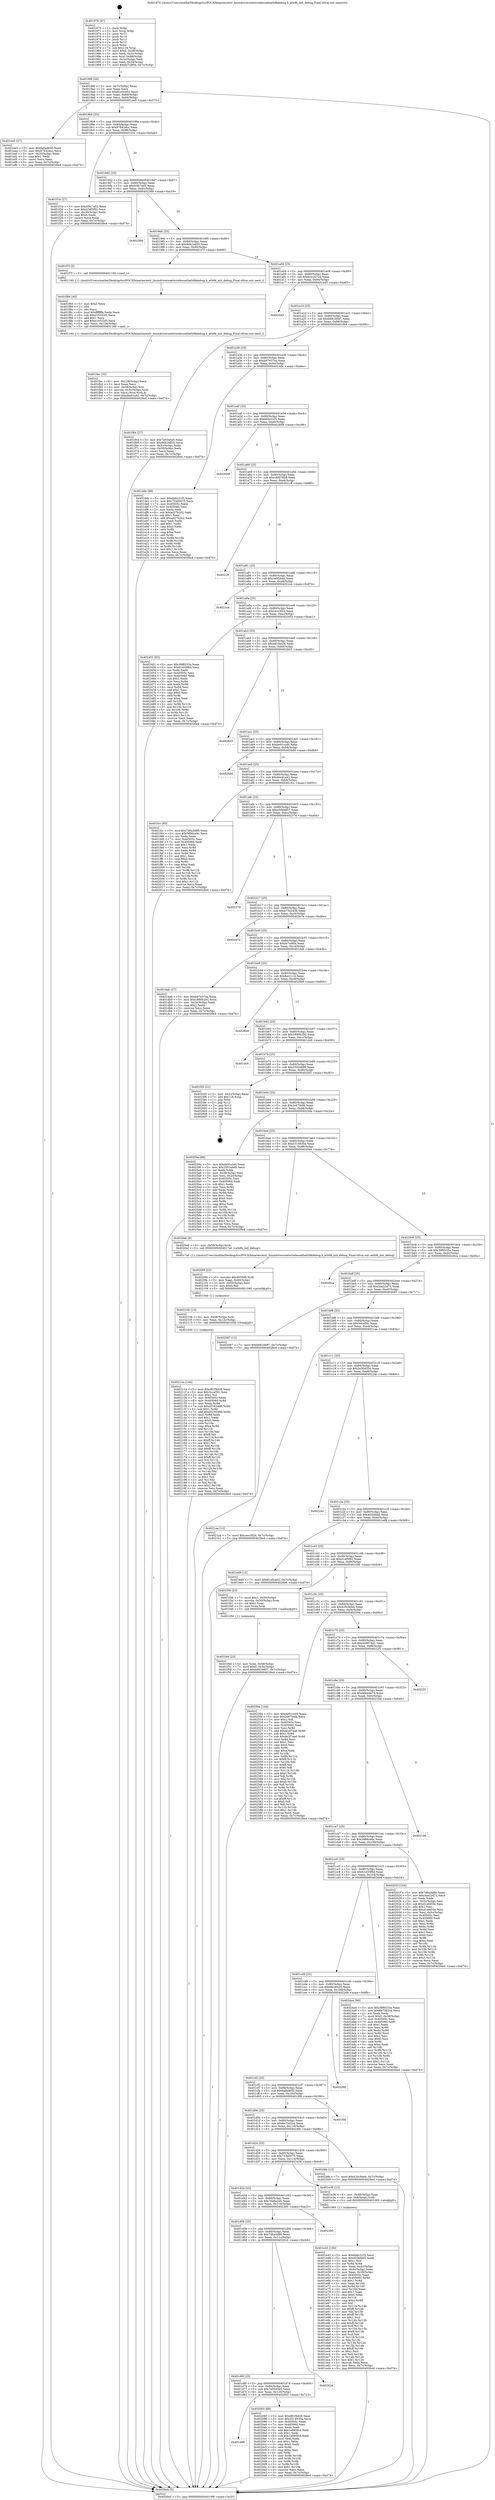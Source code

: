 digraph "0x401970" {
  label = "0x401970 (/mnt/c/Users/mathe/Desktop/tcc/POCII/binaries/extr_linuxdriversnetwirelessathath9kdebug.h_ath9k_init_debug_Final-ollvm.out::main(0))"
  labelloc = "t"
  node[shape=record]

  Entry [label="",width=0.3,height=0.3,shape=circle,fillcolor=black,style=filled]
  "0x40199f" [label="{
     0x40199f [26]\l
     | [instrs]\l
     &nbsp;&nbsp;0x40199f \<+3\>: mov -0x7c(%rbp),%eax\l
     &nbsp;&nbsp;0x4019a2 \<+2\>: mov %eax,%ecx\l
     &nbsp;&nbsp;0x4019a4 \<+6\>: sub $0x81e0ce02,%ecx\l
     &nbsp;&nbsp;0x4019aa \<+3\>: mov %eax,-0x80(%rbp)\l
     &nbsp;&nbsp;0x4019ad \<+6\>: mov %ecx,-0x84(%rbp)\l
     &nbsp;&nbsp;0x4019b3 \<+6\>: je 0000000000401ee5 \<main+0x575\>\l
  }"]
  "0x401ee5" [label="{
     0x401ee5 [27]\l
     | [instrs]\l
     &nbsp;&nbsp;0x401ee5 \<+5\>: mov $0x6afad650,%eax\l
     &nbsp;&nbsp;0x401eea \<+5\>: mov $0x87842dcc,%ecx\l
     &nbsp;&nbsp;0x401eef \<+3\>: mov -0x30(%rbp),%edx\l
     &nbsp;&nbsp;0x401ef2 \<+3\>: cmp $0x1,%edx\l
     &nbsp;&nbsp;0x401ef5 \<+3\>: cmovl %ecx,%eax\l
     &nbsp;&nbsp;0x401ef8 \<+3\>: mov %eax,-0x7c(%rbp)\l
     &nbsp;&nbsp;0x401efb \<+5\>: jmp 00000000004026e4 \<main+0xd74\>\l
  }"]
  "0x4019b9" [label="{
     0x4019b9 [25]\l
     | [instrs]\l
     &nbsp;&nbsp;0x4019b9 \<+5\>: jmp 00000000004019be \<main+0x4e\>\l
     &nbsp;&nbsp;0x4019be \<+3\>: mov -0x80(%rbp),%eax\l
     &nbsp;&nbsp;0x4019c1 \<+5\>: sub $0x87842dcc,%eax\l
     &nbsp;&nbsp;0x4019c6 \<+6\>: mov %eax,-0x88(%rbp)\l
     &nbsp;&nbsp;0x4019cc \<+6\>: je 0000000000401f1b \<main+0x5ab\>\l
  }"]
  Exit [label="",width=0.3,height=0.3,shape=circle,fillcolor=black,style=filled,peripheries=2]
  "0x401f1b" [label="{
     0x401f1b [27]\l
     | [instrs]\l
     &nbsp;&nbsp;0x401f1b \<+5\>: mov $0x93fc7a02,%eax\l
     &nbsp;&nbsp;0x401f20 \<+5\>: mov $0x41ef5f92,%ecx\l
     &nbsp;&nbsp;0x401f25 \<+3\>: mov -0x30(%rbp),%edx\l
     &nbsp;&nbsp;0x401f28 \<+3\>: cmp $0x0,%edx\l
     &nbsp;&nbsp;0x401f2b \<+3\>: cmove %ecx,%eax\l
     &nbsp;&nbsp;0x401f2e \<+3\>: mov %eax,-0x7c(%rbp)\l
     &nbsp;&nbsp;0x401f31 \<+5\>: jmp 00000000004026e4 \<main+0xd74\>\l
  }"]
  "0x4019d2" [label="{
     0x4019d2 [25]\l
     | [instrs]\l
     &nbsp;&nbsp;0x4019d2 \<+5\>: jmp 00000000004019d7 \<main+0x67\>\l
     &nbsp;&nbsp;0x4019d7 \<+3\>: mov -0x80(%rbp),%eax\l
     &nbsp;&nbsp;0x4019da \<+5\>: sub $0x93fc7a02,%eax\l
     &nbsp;&nbsp;0x4019df \<+6\>: mov %eax,-0x8c(%rbp)\l
     &nbsp;&nbsp;0x4019e5 \<+6\>: je 0000000000402389 \<main+0xa19\>\l
  }"]
  "0x40211a" [label="{
     0x40211a [144]\l
     | [instrs]\l
     &nbsp;&nbsp;0x40211a \<+5\>: mov $0xd81f4d28,%eax\l
     &nbsp;&nbsp;0x40211f \<+5\>: mov $0x3ccaf5fc,%esi\l
     &nbsp;&nbsp;0x402124 \<+2\>: mov $0x1,%cl\l
     &nbsp;&nbsp;0x402126 \<+7\>: mov 0x40505c,%edx\l
     &nbsp;&nbsp;0x40212d \<+8\>: mov 0x405060,%r8d\l
     &nbsp;&nbsp;0x402135 \<+3\>: mov %edx,%r9d\l
     &nbsp;&nbsp;0x402138 \<+7\>: sub $0xd5165486,%r9d\l
     &nbsp;&nbsp;0x40213f \<+4\>: sub $0x1,%r9d\l
     &nbsp;&nbsp;0x402143 \<+7\>: add $0xd5165486,%r9d\l
     &nbsp;&nbsp;0x40214a \<+4\>: imul %r9d,%edx\l
     &nbsp;&nbsp;0x40214e \<+3\>: and $0x1,%edx\l
     &nbsp;&nbsp;0x402151 \<+3\>: cmp $0x0,%edx\l
     &nbsp;&nbsp;0x402154 \<+4\>: sete %r10b\l
     &nbsp;&nbsp;0x402158 \<+4\>: cmp $0xa,%r8d\l
     &nbsp;&nbsp;0x40215c \<+4\>: setl %r11b\l
     &nbsp;&nbsp;0x402160 \<+3\>: mov %r10b,%bl\l
     &nbsp;&nbsp;0x402163 \<+3\>: xor $0xff,%bl\l
     &nbsp;&nbsp;0x402166 \<+3\>: mov %r11b,%r14b\l
     &nbsp;&nbsp;0x402169 \<+4\>: xor $0xff,%r14b\l
     &nbsp;&nbsp;0x40216d \<+3\>: xor $0x1,%cl\l
     &nbsp;&nbsp;0x402170 \<+3\>: mov %bl,%r15b\l
     &nbsp;&nbsp;0x402173 \<+4\>: and $0xff,%r15b\l
     &nbsp;&nbsp;0x402177 \<+3\>: and %cl,%r10b\l
     &nbsp;&nbsp;0x40217a \<+3\>: mov %r14b,%r12b\l
     &nbsp;&nbsp;0x40217d \<+4\>: and $0xff,%r12b\l
     &nbsp;&nbsp;0x402181 \<+3\>: and %cl,%r11b\l
     &nbsp;&nbsp;0x402184 \<+3\>: or %r10b,%r15b\l
     &nbsp;&nbsp;0x402187 \<+3\>: or %r11b,%r12b\l
     &nbsp;&nbsp;0x40218a \<+3\>: xor %r12b,%r15b\l
     &nbsp;&nbsp;0x40218d \<+3\>: or %r14b,%bl\l
     &nbsp;&nbsp;0x402190 \<+3\>: xor $0xff,%bl\l
     &nbsp;&nbsp;0x402193 \<+3\>: or $0x1,%cl\l
     &nbsp;&nbsp;0x402196 \<+2\>: and %cl,%bl\l
     &nbsp;&nbsp;0x402198 \<+3\>: or %bl,%r15b\l
     &nbsp;&nbsp;0x40219b \<+4\>: test $0x1,%r15b\l
     &nbsp;&nbsp;0x40219f \<+3\>: cmovne %esi,%eax\l
     &nbsp;&nbsp;0x4021a2 \<+3\>: mov %eax,-0x7c(%rbp)\l
     &nbsp;&nbsp;0x4021a5 \<+5\>: jmp 00000000004026e4 \<main+0xd74\>\l
  }"]
  "0x402389" [label="{
     0x402389\l
  }", style=dashed]
  "0x4019eb" [label="{
     0x4019eb [25]\l
     | [instrs]\l
     &nbsp;&nbsp;0x4019eb \<+5\>: jmp 00000000004019f0 \<main+0x80\>\l
     &nbsp;&nbsp;0x4019f0 \<+3\>: mov -0x80(%rbp),%eax\l
     &nbsp;&nbsp;0x4019f3 \<+5\>: sub $0x9d41e850,%eax\l
     &nbsp;&nbsp;0x4019f8 \<+6\>: mov %eax,-0x90(%rbp)\l
     &nbsp;&nbsp;0x4019fe \<+6\>: je 0000000000401f7f \<main+0x60f\>\l
  }"]
  "0x40210b" [label="{
     0x40210b [15]\l
     | [instrs]\l
     &nbsp;&nbsp;0x40210b \<+4\>: mov -0x58(%rbp),%rdi\l
     &nbsp;&nbsp;0x40210f \<+6\>: mov %eax,-0x12c(%rbp)\l
     &nbsp;&nbsp;0x402115 \<+5\>: call 0000000000401030 \<free@plt\>\l
     | [calls]\l
     &nbsp;&nbsp;0x401030 \{1\} (unknown)\l
  }"]
  "0x401f7f" [label="{
     0x401f7f [5]\l
     | [instrs]\l
     &nbsp;&nbsp;0x401f7f \<+5\>: call 0000000000401160 \<next_i\>\l
     | [calls]\l
     &nbsp;&nbsp;0x401160 \{1\} (/mnt/c/Users/mathe/Desktop/tcc/POCII/binaries/extr_linuxdriversnetwirelessathath9kdebug.h_ath9k_init_debug_Final-ollvm.out::next_i)\l
  }"]
  "0x401a04" [label="{
     0x401a04 [25]\l
     | [instrs]\l
     &nbsp;&nbsp;0x401a04 \<+5\>: jmp 0000000000401a09 \<main+0x99\>\l
     &nbsp;&nbsp;0x401a09 \<+3\>: mov -0x80(%rbp),%eax\l
     &nbsp;&nbsp;0x401a0c \<+5\>: sub $0xb2e2572d,%eax\l
     &nbsp;&nbsp;0x401a11 \<+6\>: mov %eax,-0x94(%rbp)\l
     &nbsp;&nbsp;0x401a17 \<+6\>: je 0000000000402445 \<main+0xad5\>\l
  }"]
  "0x4020f4" [label="{
     0x4020f4 [23]\l
     | [instrs]\l
     &nbsp;&nbsp;0x4020f4 \<+10\>: movabs $0x4030d6,%rdi\l
     &nbsp;&nbsp;0x4020fe \<+3\>: mov %eax,-0x60(%rbp)\l
     &nbsp;&nbsp;0x402101 \<+3\>: mov -0x60(%rbp),%esi\l
     &nbsp;&nbsp;0x402104 \<+2\>: mov $0x0,%al\l
     &nbsp;&nbsp;0x402106 \<+5\>: call 0000000000401040 \<printf@plt\>\l
     | [calls]\l
     &nbsp;&nbsp;0x401040 \{1\} (unknown)\l
  }"]
  "0x402445" [label="{
     0x402445\l
  }", style=dashed]
  "0x401a1d" [label="{
     0x401a1d [25]\l
     | [instrs]\l
     &nbsp;&nbsp;0x401a1d \<+5\>: jmp 0000000000401a22 \<main+0xb2\>\l
     &nbsp;&nbsp;0x401a22 \<+3\>: mov -0x80(%rbp),%eax\l
     &nbsp;&nbsp;0x401a25 \<+5\>: sub $0xb6816697,%eax\l
     &nbsp;&nbsp;0x401a2a \<+6\>: mov %eax,-0x98(%rbp)\l
     &nbsp;&nbsp;0x401a30 \<+6\>: je 0000000000401f64 \<main+0x5f4\>\l
  }"]
  "0x401d88" [label="{
     0x401d88\l
  }", style=dashed]
  "0x401f64" [label="{
     0x401f64 [27]\l
     | [instrs]\l
     &nbsp;&nbsp;0x401f64 \<+5\>: mov $0x7e0545e5,%eax\l
     &nbsp;&nbsp;0x401f69 \<+5\>: mov $0x9d41e850,%ecx\l
     &nbsp;&nbsp;0x401f6e \<+3\>: mov -0x5c(%rbp),%edx\l
     &nbsp;&nbsp;0x401f71 \<+3\>: cmp -0x50(%rbp),%edx\l
     &nbsp;&nbsp;0x401f74 \<+3\>: cmovl %ecx,%eax\l
     &nbsp;&nbsp;0x401f77 \<+3\>: mov %eax,-0x7c(%rbp)\l
     &nbsp;&nbsp;0x401f7a \<+5\>: jmp 00000000004026e4 \<main+0xd74\>\l
  }"]
  "0x401a36" [label="{
     0x401a36 [25]\l
     | [instrs]\l
     &nbsp;&nbsp;0x401a36 \<+5\>: jmp 0000000000401a3b \<main+0xcb\>\l
     &nbsp;&nbsp;0x401a3b \<+3\>: mov -0x80(%rbp),%eax\l
     &nbsp;&nbsp;0x401a3e \<+5\>: sub $0xb87637ea,%eax\l
     &nbsp;&nbsp;0x401a43 \<+6\>: mov %eax,-0x9c(%rbp)\l
     &nbsp;&nbsp;0x401a49 \<+6\>: je 0000000000401dde \<main+0x46e\>\l
  }"]
  "0x402093" [label="{
     0x402093 [88]\l
     | [instrs]\l
     &nbsp;&nbsp;0x402093 \<+5\>: mov $0xd81f4d28,%eax\l
     &nbsp;&nbsp;0x402098 \<+5\>: mov $0x3314930a,%ecx\l
     &nbsp;&nbsp;0x40209d \<+7\>: mov 0x40505c,%edx\l
     &nbsp;&nbsp;0x4020a4 \<+7\>: mov 0x405060,%esi\l
     &nbsp;&nbsp;0x4020ab \<+2\>: mov %edx,%edi\l
     &nbsp;&nbsp;0x4020ad \<+6\>: add $0x1e885fc4,%edi\l
     &nbsp;&nbsp;0x4020b3 \<+3\>: sub $0x1,%edi\l
     &nbsp;&nbsp;0x4020b6 \<+6\>: sub $0x1e885fc4,%edi\l
     &nbsp;&nbsp;0x4020bc \<+3\>: imul %edi,%edx\l
     &nbsp;&nbsp;0x4020bf \<+3\>: and $0x1,%edx\l
     &nbsp;&nbsp;0x4020c2 \<+3\>: cmp $0x0,%edx\l
     &nbsp;&nbsp;0x4020c5 \<+4\>: sete %r8b\l
     &nbsp;&nbsp;0x4020c9 \<+3\>: cmp $0xa,%esi\l
     &nbsp;&nbsp;0x4020cc \<+4\>: setl %r9b\l
     &nbsp;&nbsp;0x4020d0 \<+3\>: mov %r8b,%r10b\l
     &nbsp;&nbsp;0x4020d3 \<+3\>: and %r9b,%r10b\l
     &nbsp;&nbsp;0x4020d6 \<+3\>: xor %r9b,%r8b\l
     &nbsp;&nbsp;0x4020d9 \<+3\>: or %r8b,%r10b\l
     &nbsp;&nbsp;0x4020dc \<+4\>: test $0x1,%r10b\l
     &nbsp;&nbsp;0x4020e0 \<+3\>: cmovne %ecx,%eax\l
     &nbsp;&nbsp;0x4020e3 \<+3\>: mov %eax,-0x7c(%rbp)\l
     &nbsp;&nbsp;0x4020e6 \<+5\>: jmp 00000000004026e4 \<main+0xd74\>\l
  }"]
  "0x401dde" [label="{
     0x401dde [88]\l
     | [instrs]\l
     &nbsp;&nbsp;0x401dde \<+5\>: mov $0xbbbc31f3,%eax\l
     &nbsp;&nbsp;0x401de3 \<+5\>: mov $0x753d5075,%ecx\l
     &nbsp;&nbsp;0x401de8 \<+7\>: mov 0x40505c,%edx\l
     &nbsp;&nbsp;0x401def \<+7\>: mov 0x405060,%esi\l
     &nbsp;&nbsp;0x401df6 \<+2\>: mov %edx,%edi\l
     &nbsp;&nbsp;0x401df8 \<+6\>: sub $0xad27b202,%edi\l
     &nbsp;&nbsp;0x401dfe \<+3\>: sub $0x1,%edi\l
     &nbsp;&nbsp;0x401e01 \<+6\>: add $0xad27b202,%edi\l
     &nbsp;&nbsp;0x401e07 \<+3\>: imul %edi,%edx\l
     &nbsp;&nbsp;0x401e0a \<+3\>: and $0x1,%edx\l
     &nbsp;&nbsp;0x401e0d \<+3\>: cmp $0x0,%edx\l
     &nbsp;&nbsp;0x401e10 \<+4\>: sete %r8b\l
     &nbsp;&nbsp;0x401e14 \<+3\>: cmp $0xa,%esi\l
     &nbsp;&nbsp;0x401e17 \<+4\>: setl %r9b\l
     &nbsp;&nbsp;0x401e1b \<+3\>: mov %r8b,%r10b\l
     &nbsp;&nbsp;0x401e1e \<+3\>: and %r9b,%r10b\l
     &nbsp;&nbsp;0x401e21 \<+3\>: xor %r9b,%r8b\l
     &nbsp;&nbsp;0x401e24 \<+3\>: or %r8b,%r10b\l
     &nbsp;&nbsp;0x401e27 \<+4\>: test $0x1,%r10b\l
     &nbsp;&nbsp;0x401e2b \<+3\>: cmovne %ecx,%eax\l
     &nbsp;&nbsp;0x401e2e \<+3\>: mov %eax,-0x7c(%rbp)\l
     &nbsp;&nbsp;0x401e31 \<+5\>: jmp 00000000004026e4 \<main+0xd74\>\l
  }"]
  "0x401a4f" [label="{
     0x401a4f [25]\l
     | [instrs]\l
     &nbsp;&nbsp;0x401a4f \<+5\>: jmp 0000000000401a54 \<main+0xe4\>\l
     &nbsp;&nbsp;0x401a54 \<+3\>: mov -0x80(%rbp),%eax\l
     &nbsp;&nbsp;0x401a57 \<+5\>: sub $0xbbbc31f3,%eax\l
     &nbsp;&nbsp;0x401a5c \<+6\>: mov %eax,-0xa0(%rbp)\l
     &nbsp;&nbsp;0x401a62 \<+6\>: je 0000000000402608 \<main+0xc98\>\l
  }"]
  "0x401d6f" [label="{
     0x401d6f [25]\l
     | [instrs]\l
     &nbsp;&nbsp;0x401d6f \<+5\>: jmp 0000000000401d74 \<main+0x404\>\l
     &nbsp;&nbsp;0x401d74 \<+3\>: mov -0x80(%rbp),%eax\l
     &nbsp;&nbsp;0x401d77 \<+5\>: sub $0x7e0545e5,%eax\l
     &nbsp;&nbsp;0x401d7c \<+6\>: mov %eax,-0x120(%rbp)\l
     &nbsp;&nbsp;0x401d82 \<+6\>: je 0000000000402093 \<main+0x723\>\l
  }"]
  "0x402608" [label="{
     0x402608\l
  }", style=dashed]
  "0x401a68" [label="{
     0x401a68 [25]\l
     | [instrs]\l
     &nbsp;&nbsp;0x401a68 \<+5\>: jmp 0000000000401a6d \<main+0xfd\>\l
     &nbsp;&nbsp;0x401a6d \<+3\>: mov -0x80(%rbp),%eax\l
     &nbsp;&nbsp;0x401a70 \<+5\>: sub $0xcdd076b8,%eax\l
     &nbsp;&nbsp;0x401a75 \<+6\>: mov %eax,-0xa4(%rbp)\l
     &nbsp;&nbsp;0x401a7b \<+6\>: je 00000000004021ff \<main+0x88f\>\l
  }"]
  "0x402624" [label="{
     0x402624\l
  }", style=dashed]
  "0x4021ff" [label="{
     0x4021ff\l
  }", style=dashed]
  "0x401a81" [label="{
     0x401a81 [25]\l
     | [instrs]\l
     &nbsp;&nbsp;0x401a81 \<+5\>: jmp 0000000000401a86 \<main+0x116\>\l
     &nbsp;&nbsp;0x401a86 \<+3\>: mov -0x80(%rbp),%eax\l
     &nbsp;&nbsp;0x401a89 \<+5\>: sub $0xce0f2b4d,%eax\l
     &nbsp;&nbsp;0x401a8e \<+6\>: mov %eax,-0xa8(%rbp)\l
     &nbsp;&nbsp;0x401a94 \<+6\>: je 00000000004021e4 \<main+0x874\>\l
  }"]
  "0x401d56" [label="{
     0x401d56 [25]\l
     | [instrs]\l
     &nbsp;&nbsp;0x401d56 \<+5\>: jmp 0000000000401d5b \<main+0x3eb\>\l
     &nbsp;&nbsp;0x401d5b \<+3\>: mov -0x80(%rbp),%eax\l
     &nbsp;&nbsp;0x401d5e \<+5\>: sub $0x7d6a3d89,%eax\l
     &nbsp;&nbsp;0x401d63 \<+6\>: mov %eax,-0x11c(%rbp)\l
     &nbsp;&nbsp;0x401d69 \<+6\>: je 0000000000402624 \<main+0xcb4\>\l
  }"]
  "0x4021e4" [label="{
     0x4021e4\l
  }", style=dashed]
  "0x401a9a" [label="{
     0x401a9a [25]\l
     | [instrs]\l
     &nbsp;&nbsp;0x401a9a \<+5\>: jmp 0000000000401a9f \<main+0x12f\>\l
     &nbsp;&nbsp;0x401a9f \<+3\>: mov -0x80(%rbp),%eax\l
     &nbsp;&nbsp;0x401aa2 \<+5\>: sub $0xcecc3f2d,%eax\l
     &nbsp;&nbsp;0x401aa7 \<+6\>: mov %eax,-0xac(%rbp)\l
     &nbsp;&nbsp;0x401aad \<+6\>: je 0000000000402451 \<main+0xae1\>\l
  }"]
  "0x402395" [label="{
     0x402395\l
  }", style=dashed]
  "0x402451" [label="{
     0x402451 [83]\l
     | [instrs]\l
     &nbsp;&nbsp;0x402451 \<+5\>: mov $0x39f6533a,%eax\l
     &nbsp;&nbsp;0x402456 \<+5\>: mov $0x61d33f6d,%ecx\l
     &nbsp;&nbsp;0x40245b \<+2\>: xor %edx,%edx\l
     &nbsp;&nbsp;0x40245d \<+7\>: mov 0x40505c,%esi\l
     &nbsp;&nbsp;0x402464 \<+7\>: mov 0x405060,%edi\l
     &nbsp;&nbsp;0x40246b \<+3\>: sub $0x1,%edx\l
     &nbsp;&nbsp;0x40246e \<+3\>: mov %esi,%r8d\l
     &nbsp;&nbsp;0x402471 \<+3\>: add %edx,%r8d\l
     &nbsp;&nbsp;0x402474 \<+4\>: imul %r8d,%esi\l
     &nbsp;&nbsp;0x402478 \<+3\>: and $0x1,%esi\l
     &nbsp;&nbsp;0x40247b \<+3\>: cmp $0x0,%esi\l
     &nbsp;&nbsp;0x40247e \<+4\>: sete %r9b\l
     &nbsp;&nbsp;0x402482 \<+3\>: cmp $0xa,%edi\l
     &nbsp;&nbsp;0x402485 \<+4\>: setl %r10b\l
     &nbsp;&nbsp;0x402489 \<+3\>: mov %r9b,%r11b\l
     &nbsp;&nbsp;0x40248c \<+3\>: and %r10b,%r11b\l
     &nbsp;&nbsp;0x40248f \<+3\>: xor %r10b,%r9b\l
     &nbsp;&nbsp;0x402492 \<+3\>: or %r9b,%r11b\l
     &nbsp;&nbsp;0x402495 \<+4\>: test $0x1,%r11b\l
     &nbsp;&nbsp;0x402499 \<+3\>: cmovne %ecx,%eax\l
     &nbsp;&nbsp;0x40249c \<+3\>: mov %eax,-0x7c(%rbp)\l
     &nbsp;&nbsp;0x40249f \<+5\>: jmp 00000000004026e4 \<main+0xd74\>\l
  }"]
  "0x401ab3" [label="{
     0x401ab3 [25]\l
     | [instrs]\l
     &nbsp;&nbsp;0x401ab3 \<+5\>: jmp 0000000000401ab8 \<main+0x148\>\l
     &nbsp;&nbsp;0x401ab8 \<+3\>: mov -0x80(%rbp),%eax\l
     &nbsp;&nbsp;0x401abb \<+5\>: sub $0xd81f4d28,%eax\l
     &nbsp;&nbsp;0x401ac0 \<+6\>: mov %eax,-0xb0(%rbp)\l
     &nbsp;&nbsp;0x401ac6 \<+6\>: je 0000000000402643 \<main+0xcd3\>\l
  }"]
  "0x401fac" [label="{
     0x401fac [32]\l
     | [instrs]\l
     &nbsp;&nbsp;0x401fac \<+6\>: mov -0x128(%rbp),%ecx\l
     &nbsp;&nbsp;0x401fb2 \<+3\>: imul %eax,%ecx\l
     &nbsp;&nbsp;0x401fb5 \<+4\>: mov -0x58(%rbp),%rsi\l
     &nbsp;&nbsp;0x401fb9 \<+4\>: movslq -0x5c(%rbp),%rdi\l
     &nbsp;&nbsp;0x401fbd \<+3\>: mov %ecx,(%rsi,%rdi,4)\l
     &nbsp;&nbsp;0x401fc0 \<+7\>: movl $0xdee41a42,-0x7c(%rbp)\l
     &nbsp;&nbsp;0x401fc7 \<+5\>: jmp 00000000004026e4 \<main+0xd74\>\l
  }"]
  "0x402643" [label="{
     0x402643\l
  }", style=dashed]
  "0x401acc" [label="{
     0x401acc [25]\l
     | [instrs]\l
     &nbsp;&nbsp;0x401acc \<+5\>: jmp 0000000000401ad1 \<main+0x161\>\l
     &nbsp;&nbsp;0x401ad1 \<+3\>: mov -0x80(%rbp),%eax\l
     &nbsp;&nbsp;0x401ad4 \<+5\>: sub $0xde91cce0,%eax\l
     &nbsp;&nbsp;0x401ad9 \<+6\>: mov %eax,-0xb4(%rbp)\l
     &nbsp;&nbsp;0x401adf \<+6\>: je 00000000004026dd \<main+0xd6d\>\l
  }"]
  "0x401f84" [label="{
     0x401f84 [40]\l
     | [instrs]\l
     &nbsp;&nbsp;0x401f84 \<+5\>: mov $0x2,%ecx\l
     &nbsp;&nbsp;0x401f89 \<+1\>: cltd\l
     &nbsp;&nbsp;0x401f8a \<+2\>: idiv %ecx\l
     &nbsp;&nbsp;0x401f8c \<+6\>: imul $0xfffffffe,%edx,%ecx\l
     &nbsp;&nbsp;0x401f92 \<+6\>: sub $0xe19332f3,%ecx\l
     &nbsp;&nbsp;0x401f98 \<+3\>: add $0x1,%ecx\l
     &nbsp;&nbsp;0x401f9b \<+6\>: add $0xe19332f3,%ecx\l
     &nbsp;&nbsp;0x401fa1 \<+6\>: mov %ecx,-0x128(%rbp)\l
     &nbsp;&nbsp;0x401fa7 \<+5\>: call 0000000000401160 \<next_i\>\l
     | [calls]\l
     &nbsp;&nbsp;0x401160 \{1\} (/mnt/c/Users/mathe/Desktop/tcc/POCII/binaries/extr_linuxdriversnetwirelessathath9kdebug.h_ath9k_init_debug_Final-ollvm.out::next_i)\l
  }"]
  "0x4026dd" [label="{
     0x4026dd\l
  }", style=dashed]
  "0x401ae5" [label="{
     0x401ae5 [25]\l
     | [instrs]\l
     &nbsp;&nbsp;0x401ae5 \<+5\>: jmp 0000000000401aea \<main+0x17a\>\l
     &nbsp;&nbsp;0x401aea \<+3\>: mov -0x80(%rbp),%eax\l
     &nbsp;&nbsp;0x401aed \<+5\>: sub $0xdee41a42,%eax\l
     &nbsp;&nbsp;0x401af2 \<+6\>: mov %eax,-0xb8(%rbp)\l
     &nbsp;&nbsp;0x401af8 \<+6\>: je 0000000000401fcc \<main+0x65c\>\l
  }"]
  "0x401f4d" [label="{
     0x401f4d [23]\l
     | [instrs]\l
     &nbsp;&nbsp;0x401f4d \<+4\>: mov %rax,-0x58(%rbp)\l
     &nbsp;&nbsp;0x401f51 \<+7\>: movl $0x0,-0x5c(%rbp)\l
     &nbsp;&nbsp;0x401f58 \<+7\>: movl $0xb6816697,-0x7c(%rbp)\l
     &nbsp;&nbsp;0x401f5f \<+5\>: jmp 00000000004026e4 \<main+0xd74\>\l
  }"]
  "0x401fcc" [label="{
     0x401fcc [83]\l
     | [instrs]\l
     &nbsp;&nbsp;0x401fcc \<+5\>: mov $0x7d6a3d89,%eax\l
     &nbsp;&nbsp;0x401fd1 \<+5\>: mov $0x5886ce6c,%ecx\l
     &nbsp;&nbsp;0x401fd6 \<+2\>: xor %edx,%edx\l
     &nbsp;&nbsp;0x401fd8 \<+7\>: mov 0x40505c,%esi\l
     &nbsp;&nbsp;0x401fdf \<+7\>: mov 0x405060,%edi\l
     &nbsp;&nbsp;0x401fe6 \<+3\>: sub $0x1,%edx\l
     &nbsp;&nbsp;0x401fe9 \<+3\>: mov %esi,%r8d\l
     &nbsp;&nbsp;0x401fec \<+3\>: add %edx,%r8d\l
     &nbsp;&nbsp;0x401fef \<+4\>: imul %r8d,%esi\l
     &nbsp;&nbsp;0x401ff3 \<+3\>: and $0x1,%esi\l
     &nbsp;&nbsp;0x401ff6 \<+3\>: cmp $0x0,%esi\l
     &nbsp;&nbsp;0x401ff9 \<+4\>: sete %r9b\l
     &nbsp;&nbsp;0x401ffd \<+3\>: cmp $0xa,%edi\l
     &nbsp;&nbsp;0x402000 \<+4\>: setl %r10b\l
     &nbsp;&nbsp;0x402004 \<+3\>: mov %r9b,%r11b\l
     &nbsp;&nbsp;0x402007 \<+3\>: and %r10b,%r11b\l
     &nbsp;&nbsp;0x40200a \<+3\>: xor %r10b,%r9b\l
     &nbsp;&nbsp;0x40200d \<+3\>: or %r9b,%r11b\l
     &nbsp;&nbsp;0x402010 \<+4\>: test $0x1,%r11b\l
     &nbsp;&nbsp;0x402014 \<+3\>: cmovne %ecx,%eax\l
     &nbsp;&nbsp;0x402017 \<+3\>: mov %eax,-0x7c(%rbp)\l
     &nbsp;&nbsp;0x40201a \<+5\>: jmp 00000000004026e4 \<main+0xd74\>\l
  }"]
  "0x401afe" [label="{
     0x401afe [25]\l
     | [instrs]\l
     &nbsp;&nbsp;0x401afe \<+5\>: jmp 0000000000401b03 \<main+0x193\>\l
     &nbsp;&nbsp;0x401b03 \<+3\>: mov -0x80(%rbp),%eax\l
     &nbsp;&nbsp;0x401b06 \<+5\>: sub $0xe50eb857,%eax\l
     &nbsp;&nbsp;0x401b0b \<+6\>: mov %eax,-0xbc(%rbp)\l
     &nbsp;&nbsp;0x401b11 \<+6\>: je 000000000040237d \<main+0xa0d\>\l
  }"]
  "0x401e43" [label="{
     0x401e43 [150]\l
     | [instrs]\l
     &nbsp;&nbsp;0x401e43 \<+5\>: mov $0xbbbc31f3,%ecx\l
     &nbsp;&nbsp;0x401e48 \<+5\>: mov $0x403efdd5,%edx\l
     &nbsp;&nbsp;0x401e4d \<+3\>: mov $0x1,%sil\l
     &nbsp;&nbsp;0x401e50 \<+3\>: xor %r8d,%r8d\l
     &nbsp;&nbsp;0x401e53 \<+3\>: mov %eax,-0x4c(%rbp)\l
     &nbsp;&nbsp;0x401e56 \<+3\>: mov -0x4c(%rbp),%eax\l
     &nbsp;&nbsp;0x401e59 \<+3\>: mov %eax,-0x30(%rbp)\l
     &nbsp;&nbsp;0x401e5c \<+7\>: mov 0x40505c,%eax\l
     &nbsp;&nbsp;0x401e63 \<+8\>: mov 0x405060,%r9d\l
     &nbsp;&nbsp;0x401e6b \<+4\>: sub $0x1,%r8d\l
     &nbsp;&nbsp;0x401e6f \<+3\>: mov %eax,%r10d\l
     &nbsp;&nbsp;0x401e72 \<+3\>: add %r8d,%r10d\l
     &nbsp;&nbsp;0x401e75 \<+4\>: imul %r10d,%eax\l
     &nbsp;&nbsp;0x401e79 \<+3\>: and $0x1,%eax\l
     &nbsp;&nbsp;0x401e7c \<+3\>: cmp $0x0,%eax\l
     &nbsp;&nbsp;0x401e7f \<+4\>: sete %r11b\l
     &nbsp;&nbsp;0x401e83 \<+4\>: cmp $0xa,%r9d\l
     &nbsp;&nbsp;0x401e87 \<+3\>: setl %bl\l
     &nbsp;&nbsp;0x401e8a \<+3\>: mov %r11b,%r14b\l
     &nbsp;&nbsp;0x401e8d \<+4\>: xor $0xff,%r14b\l
     &nbsp;&nbsp;0x401e91 \<+3\>: mov %bl,%r15b\l
     &nbsp;&nbsp;0x401e94 \<+4\>: xor $0xff,%r15b\l
     &nbsp;&nbsp;0x401e98 \<+4\>: xor $0x1,%sil\l
     &nbsp;&nbsp;0x401e9c \<+3\>: mov %r14b,%r12b\l
     &nbsp;&nbsp;0x401e9f \<+4\>: and $0xff,%r12b\l
     &nbsp;&nbsp;0x401ea3 \<+3\>: and %sil,%r11b\l
     &nbsp;&nbsp;0x401ea6 \<+3\>: mov %r15b,%r13b\l
     &nbsp;&nbsp;0x401ea9 \<+4\>: and $0xff,%r13b\l
     &nbsp;&nbsp;0x401ead \<+3\>: and %sil,%bl\l
     &nbsp;&nbsp;0x401eb0 \<+3\>: or %r11b,%r12b\l
     &nbsp;&nbsp;0x401eb3 \<+3\>: or %bl,%r13b\l
     &nbsp;&nbsp;0x401eb6 \<+3\>: xor %r13b,%r12b\l
     &nbsp;&nbsp;0x401eb9 \<+3\>: or %r15b,%r14b\l
     &nbsp;&nbsp;0x401ebc \<+4\>: xor $0xff,%r14b\l
     &nbsp;&nbsp;0x401ec0 \<+4\>: or $0x1,%sil\l
     &nbsp;&nbsp;0x401ec4 \<+3\>: and %sil,%r14b\l
     &nbsp;&nbsp;0x401ec7 \<+3\>: or %r14b,%r12b\l
     &nbsp;&nbsp;0x401eca \<+4\>: test $0x1,%r12b\l
     &nbsp;&nbsp;0x401ece \<+3\>: cmovne %edx,%ecx\l
     &nbsp;&nbsp;0x401ed1 \<+3\>: mov %ecx,-0x7c(%rbp)\l
     &nbsp;&nbsp;0x401ed4 \<+5\>: jmp 00000000004026e4 \<main+0xd74\>\l
  }"]
  "0x40237d" [label="{
     0x40237d\l
  }", style=dashed]
  "0x401b17" [label="{
     0x401b17 [25]\l
     | [instrs]\l
     &nbsp;&nbsp;0x401b17 \<+5\>: jmp 0000000000401b1c \<main+0x1ac\>\l
     &nbsp;&nbsp;0x401b1c \<+3\>: mov -0x80(%rbp),%eax\l
     &nbsp;&nbsp;0x401b1f \<+5\>: sub $0xe7342438,%eax\l
     &nbsp;&nbsp;0x401b24 \<+6\>: mov %eax,-0xc0(%rbp)\l
     &nbsp;&nbsp;0x401b2a \<+6\>: je 000000000040267e \<main+0xd0e\>\l
  }"]
  "0x401d3d" [label="{
     0x401d3d [25]\l
     | [instrs]\l
     &nbsp;&nbsp;0x401d3d \<+5\>: jmp 0000000000401d42 \<main+0x3d2\>\l
     &nbsp;&nbsp;0x401d42 \<+3\>: mov -0x80(%rbp),%eax\l
     &nbsp;&nbsp;0x401d45 \<+5\>: sub $0x76a6a2e0,%eax\l
     &nbsp;&nbsp;0x401d4a \<+6\>: mov %eax,-0x118(%rbp)\l
     &nbsp;&nbsp;0x401d50 \<+6\>: je 0000000000402395 \<main+0xa25\>\l
  }"]
  "0x40267e" [label="{
     0x40267e\l
  }", style=dashed]
  "0x401b30" [label="{
     0x401b30 [25]\l
     | [instrs]\l
     &nbsp;&nbsp;0x401b30 \<+5\>: jmp 0000000000401b35 \<main+0x1c5\>\l
     &nbsp;&nbsp;0x401b35 \<+3\>: mov -0x80(%rbp),%eax\l
     &nbsp;&nbsp;0x401b38 \<+5\>: sub $0xfa7cdf0d,%eax\l
     &nbsp;&nbsp;0x401b3d \<+6\>: mov %eax,-0xc4(%rbp)\l
     &nbsp;&nbsp;0x401b43 \<+6\>: je 0000000000401dab \<main+0x43b\>\l
  }"]
  "0x401e36" [label="{
     0x401e36 [13]\l
     | [instrs]\l
     &nbsp;&nbsp;0x401e36 \<+4\>: mov -0x48(%rbp),%rax\l
     &nbsp;&nbsp;0x401e3a \<+4\>: mov 0x8(%rax),%rdi\l
     &nbsp;&nbsp;0x401e3e \<+5\>: call 0000000000401060 \<atoi@plt\>\l
     | [calls]\l
     &nbsp;&nbsp;0x401060 \{1\} (unknown)\l
  }"]
  "0x401dab" [label="{
     0x401dab [27]\l
     | [instrs]\l
     &nbsp;&nbsp;0x401dab \<+5\>: mov $0xb87637ea,%eax\l
     &nbsp;&nbsp;0x401db0 \<+5\>: mov $0x1890b292,%ecx\l
     &nbsp;&nbsp;0x401db5 \<+3\>: mov -0x34(%rbp),%edx\l
     &nbsp;&nbsp;0x401db8 \<+3\>: cmp $0x2,%edx\l
     &nbsp;&nbsp;0x401dbb \<+3\>: cmovne %ecx,%eax\l
     &nbsp;&nbsp;0x401dbe \<+3\>: mov %eax,-0x7c(%rbp)\l
     &nbsp;&nbsp;0x401dc1 \<+5\>: jmp 00000000004026e4 \<main+0xd74\>\l
  }"]
  "0x401b49" [label="{
     0x401b49 [25]\l
     | [instrs]\l
     &nbsp;&nbsp;0x401b49 \<+5\>: jmp 0000000000401b4e \<main+0x1de\>\l
     &nbsp;&nbsp;0x401b4e \<+3\>: mov -0x80(%rbp),%eax\l
     &nbsp;&nbsp;0x401b51 \<+5\>: sub $0x8ac1c14,%eax\l
     &nbsp;&nbsp;0x401b56 \<+6\>: mov %eax,-0xc8(%rbp)\l
     &nbsp;&nbsp;0x401b5c \<+6\>: je 00000000004026b9 \<main+0xd49\>\l
  }"]
  "0x4026e4" [label="{
     0x4026e4 [5]\l
     | [instrs]\l
     &nbsp;&nbsp;0x4026e4 \<+5\>: jmp 000000000040199f \<main+0x2f\>\l
  }"]
  "0x401970" [label="{
     0x401970 [47]\l
     | [instrs]\l
     &nbsp;&nbsp;0x401970 \<+1\>: push %rbp\l
     &nbsp;&nbsp;0x401971 \<+3\>: mov %rsp,%rbp\l
     &nbsp;&nbsp;0x401974 \<+2\>: push %r15\l
     &nbsp;&nbsp;0x401976 \<+2\>: push %r14\l
     &nbsp;&nbsp;0x401978 \<+2\>: push %r13\l
     &nbsp;&nbsp;0x40197a \<+2\>: push %r12\l
     &nbsp;&nbsp;0x40197c \<+1\>: push %rbx\l
     &nbsp;&nbsp;0x40197d \<+7\>: sub $0x118,%rsp\l
     &nbsp;&nbsp;0x401984 \<+7\>: movl $0x0,-0x38(%rbp)\l
     &nbsp;&nbsp;0x40198b \<+3\>: mov %edi,-0x3c(%rbp)\l
     &nbsp;&nbsp;0x40198e \<+4\>: mov %rsi,-0x48(%rbp)\l
     &nbsp;&nbsp;0x401992 \<+3\>: mov -0x3c(%rbp),%edi\l
     &nbsp;&nbsp;0x401995 \<+3\>: mov %edi,-0x34(%rbp)\l
     &nbsp;&nbsp;0x401998 \<+7\>: movl $0xfa7cdf0d,-0x7c(%rbp)\l
  }"]
  "0x401d24" [label="{
     0x401d24 [25]\l
     | [instrs]\l
     &nbsp;&nbsp;0x401d24 \<+5\>: jmp 0000000000401d29 \<main+0x3b9\>\l
     &nbsp;&nbsp;0x401d29 \<+3\>: mov -0x80(%rbp),%eax\l
     &nbsp;&nbsp;0x401d2c \<+5\>: sub $0x753d5075,%eax\l
     &nbsp;&nbsp;0x401d31 \<+6\>: mov %eax,-0x114(%rbp)\l
     &nbsp;&nbsp;0x401d37 \<+6\>: je 0000000000401e36 \<main+0x4c6\>\l
  }"]
  "0x4026b9" [label="{
     0x4026b9\l
  }", style=dashed]
  "0x401b62" [label="{
     0x401b62 [25]\l
     | [instrs]\l
     &nbsp;&nbsp;0x401b62 \<+5\>: jmp 0000000000401b67 \<main+0x1f7\>\l
     &nbsp;&nbsp;0x401b67 \<+3\>: mov -0x80(%rbp),%eax\l
     &nbsp;&nbsp;0x401b6a \<+5\>: sub $0x1890b292,%eax\l
     &nbsp;&nbsp;0x401b6f \<+6\>: mov %eax,-0xcc(%rbp)\l
     &nbsp;&nbsp;0x401b75 \<+6\>: je 0000000000401dc6 \<main+0x456\>\l
  }"]
  "0x4024fe" [label="{
     0x4024fe [12]\l
     | [instrs]\l
     &nbsp;&nbsp;0x4024fe \<+7\>: movl $0x420c9deb,-0x7c(%rbp)\l
     &nbsp;&nbsp;0x402505 \<+5\>: jmp 00000000004026e4 \<main+0xd74\>\l
  }"]
  "0x401dc6" [label="{
     0x401dc6\l
  }", style=dashed]
  "0x401b7b" [label="{
     0x401b7b [25]\l
     | [instrs]\l
     &nbsp;&nbsp;0x401b7b \<+5\>: jmp 0000000000401b80 \<main+0x210\>\l
     &nbsp;&nbsp;0x401b80 \<+3\>: mov -0x80(%rbp),%eax\l
     &nbsp;&nbsp;0x401b83 \<+5\>: sub $0x2502eb99,%eax\l
     &nbsp;&nbsp;0x401b88 \<+6\>: mov %eax,-0xd0(%rbp)\l
     &nbsp;&nbsp;0x401b8e \<+6\>: je 00000000004025f3 \<main+0xc83\>\l
  }"]
  "0x401d0b" [label="{
     0x401d0b [25]\l
     | [instrs]\l
     &nbsp;&nbsp;0x401d0b \<+5\>: jmp 0000000000401d10 \<main+0x3a0\>\l
     &nbsp;&nbsp;0x401d10 \<+3\>: mov -0x80(%rbp),%eax\l
     &nbsp;&nbsp;0x401d13 \<+5\>: sub $0x6e75d2ca,%eax\l
     &nbsp;&nbsp;0x401d18 \<+6\>: mov %eax,-0x110(%rbp)\l
     &nbsp;&nbsp;0x401d1e \<+6\>: je 00000000004024fe \<main+0xb8e\>\l
  }"]
  "0x4025f3" [label="{
     0x4025f3 [21]\l
     | [instrs]\l
     &nbsp;&nbsp;0x4025f3 \<+3\>: mov -0x2c(%rbp),%eax\l
     &nbsp;&nbsp;0x4025f6 \<+7\>: add $0x118,%rsp\l
     &nbsp;&nbsp;0x4025fd \<+1\>: pop %rbx\l
     &nbsp;&nbsp;0x4025fe \<+2\>: pop %r12\l
     &nbsp;&nbsp;0x402600 \<+2\>: pop %r13\l
     &nbsp;&nbsp;0x402602 \<+2\>: pop %r14\l
     &nbsp;&nbsp;0x402604 \<+2\>: pop %r15\l
     &nbsp;&nbsp;0x402606 \<+1\>: pop %rbp\l
     &nbsp;&nbsp;0x402607 \<+1\>: ret\l
  }"]
  "0x401b94" [label="{
     0x401b94 [25]\l
     | [instrs]\l
     &nbsp;&nbsp;0x401b94 \<+5\>: jmp 0000000000401b99 \<main+0x229\>\l
     &nbsp;&nbsp;0x401b99 \<+3\>: mov -0x80(%rbp),%eax\l
     &nbsp;&nbsp;0x401b9c \<+5\>: sub $0x2e670efd,%eax\l
     &nbsp;&nbsp;0x401ba1 \<+6\>: mov %eax,-0xd4(%rbp)\l
     &nbsp;&nbsp;0x401ba7 \<+6\>: je 000000000040259a \<main+0xc2a\>\l
  }"]
  "0x401f00" [label="{
     0x401f00\l
  }", style=dashed]
  "0x40259a" [label="{
     0x40259a [89]\l
     | [instrs]\l
     &nbsp;&nbsp;0x40259a \<+5\>: mov $0xde91cce0,%eax\l
     &nbsp;&nbsp;0x40259f \<+5\>: mov $0x2502eb99,%ecx\l
     &nbsp;&nbsp;0x4025a4 \<+2\>: xor %edx,%edx\l
     &nbsp;&nbsp;0x4025a6 \<+3\>: mov -0x38(%rbp),%esi\l
     &nbsp;&nbsp;0x4025a9 \<+3\>: mov %esi,-0x2c(%rbp)\l
     &nbsp;&nbsp;0x4025ac \<+7\>: mov 0x40505c,%esi\l
     &nbsp;&nbsp;0x4025b3 \<+7\>: mov 0x405060,%edi\l
     &nbsp;&nbsp;0x4025ba \<+3\>: sub $0x1,%edx\l
     &nbsp;&nbsp;0x4025bd \<+3\>: mov %esi,%r8d\l
     &nbsp;&nbsp;0x4025c0 \<+3\>: add %edx,%r8d\l
     &nbsp;&nbsp;0x4025c3 \<+4\>: imul %r8d,%esi\l
     &nbsp;&nbsp;0x4025c7 \<+3\>: and $0x1,%esi\l
     &nbsp;&nbsp;0x4025ca \<+3\>: cmp $0x0,%esi\l
     &nbsp;&nbsp;0x4025cd \<+4\>: sete %r9b\l
     &nbsp;&nbsp;0x4025d1 \<+3\>: cmp $0xa,%edi\l
     &nbsp;&nbsp;0x4025d4 \<+4\>: setl %r10b\l
     &nbsp;&nbsp;0x4025d8 \<+3\>: mov %r9b,%r11b\l
     &nbsp;&nbsp;0x4025db \<+3\>: and %r10b,%r11b\l
     &nbsp;&nbsp;0x4025de \<+3\>: xor %r10b,%r9b\l
     &nbsp;&nbsp;0x4025e1 \<+3\>: or %r9b,%r11b\l
     &nbsp;&nbsp;0x4025e4 \<+4\>: test $0x1,%r11b\l
     &nbsp;&nbsp;0x4025e8 \<+3\>: cmovne %ecx,%eax\l
     &nbsp;&nbsp;0x4025eb \<+3\>: mov %eax,-0x7c(%rbp)\l
     &nbsp;&nbsp;0x4025ee \<+5\>: jmp 00000000004026e4 \<main+0xd74\>\l
  }"]
  "0x401bad" [label="{
     0x401bad [25]\l
     | [instrs]\l
     &nbsp;&nbsp;0x401bad \<+5\>: jmp 0000000000401bb2 \<main+0x242\>\l
     &nbsp;&nbsp;0x401bb2 \<+3\>: mov -0x80(%rbp),%eax\l
     &nbsp;&nbsp;0x401bb5 \<+5\>: sub $0x3314930a,%eax\l
     &nbsp;&nbsp;0x401bba \<+6\>: mov %eax,-0xd8(%rbp)\l
     &nbsp;&nbsp;0x401bc0 \<+6\>: je 00000000004020eb \<main+0x77b\>\l
  }"]
  "0x401cf2" [label="{
     0x401cf2 [25]\l
     | [instrs]\l
     &nbsp;&nbsp;0x401cf2 \<+5\>: jmp 0000000000401cf7 \<main+0x387\>\l
     &nbsp;&nbsp;0x401cf7 \<+3\>: mov -0x80(%rbp),%eax\l
     &nbsp;&nbsp;0x401cfa \<+5\>: sub $0x6afad650,%eax\l
     &nbsp;&nbsp;0x401cff \<+6\>: mov %eax,-0x10c(%rbp)\l
     &nbsp;&nbsp;0x401d05 \<+6\>: je 0000000000401f00 \<main+0x590\>\l
  }"]
  "0x4020eb" [label="{
     0x4020eb [9]\l
     | [instrs]\l
     &nbsp;&nbsp;0x4020eb \<+4\>: mov -0x58(%rbp),%rdi\l
     &nbsp;&nbsp;0x4020ef \<+5\>: call 00000000004017a0 \<ath9k_init_debug\>\l
     | [calls]\l
     &nbsp;&nbsp;0x4017a0 \{1\} (/mnt/c/Users/mathe/Desktop/tcc/POCII/binaries/extr_linuxdriversnetwirelessathath9kdebug.h_ath9k_init_debug_Final-ollvm.out::ath9k_init_debug)\l
  }"]
  "0x401bc6" [label="{
     0x401bc6 [25]\l
     | [instrs]\l
     &nbsp;&nbsp;0x401bc6 \<+5\>: jmp 0000000000401bcb \<main+0x25b\>\l
     &nbsp;&nbsp;0x401bcb \<+3\>: mov -0x80(%rbp),%eax\l
     &nbsp;&nbsp;0x401bce \<+5\>: sub $0x39f6533a,%eax\l
     &nbsp;&nbsp;0x401bd3 \<+6\>: mov %eax,-0xdc(%rbp)\l
     &nbsp;&nbsp;0x401bd9 \<+6\>: je 00000000004026ca \<main+0xd5a\>\l
  }"]
  "0x40226b" [label="{
     0x40226b\l
  }", style=dashed]
  "0x4026ca" [label="{
     0x4026ca\l
  }", style=dashed]
  "0x401bdf" [label="{
     0x401bdf [25]\l
     | [instrs]\l
     &nbsp;&nbsp;0x401bdf \<+5\>: jmp 0000000000401be4 \<main+0x274\>\l
     &nbsp;&nbsp;0x401be4 \<+3\>: mov -0x80(%rbp),%eax\l
     &nbsp;&nbsp;0x401be7 \<+5\>: sub $0x3ae22d71,%eax\l
     &nbsp;&nbsp;0x401bec \<+6\>: mov %eax,-0xe0(%rbp)\l
     &nbsp;&nbsp;0x401bf2 \<+6\>: je 0000000000402087 \<main+0x717\>\l
  }"]
  "0x401cd9" [label="{
     0x401cd9 [25]\l
     | [instrs]\l
     &nbsp;&nbsp;0x401cd9 \<+5\>: jmp 0000000000401cde \<main+0x36e\>\l
     &nbsp;&nbsp;0x401cde \<+3\>: mov -0x80(%rbp),%eax\l
     &nbsp;&nbsp;0x401ce1 \<+5\>: sub $0x66c40cd1,%eax\l
     &nbsp;&nbsp;0x401ce6 \<+6\>: mov %eax,-0x108(%rbp)\l
     &nbsp;&nbsp;0x401cec \<+6\>: je 000000000040226b \<main+0x8fb\>\l
  }"]
  "0x402087" [label="{
     0x402087 [12]\l
     | [instrs]\l
     &nbsp;&nbsp;0x402087 \<+7\>: movl $0xb6816697,-0x7c(%rbp)\l
     &nbsp;&nbsp;0x40208e \<+5\>: jmp 00000000004026e4 \<main+0xd74\>\l
  }"]
  "0x401bf8" [label="{
     0x401bf8 [25]\l
     | [instrs]\l
     &nbsp;&nbsp;0x401bf8 \<+5\>: jmp 0000000000401bfd \<main+0x28d\>\l
     &nbsp;&nbsp;0x401bfd \<+3\>: mov -0x80(%rbp),%eax\l
     &nbsp;&nbsp;0x401c00 \<+5\>: sub $0x3ccaf5fc,%eax\l
     &nbsp;&nbsp;0x401c05 \<+6\>: mov %eax,-0xe4(%rbp)\l
     &nbsp;&nbsp;0x401c0b \<+6\>: je 00000000004021aa \<main+0x83a\>\l
  }"]
  "0x4024a4" [label="{
     0x4024a4 [90]\l
     | [instrs]\l
     &nbsp;&nbsp;0x4024a4 \<+5\>: mov $0x39f6533a,%eax\l
     &nbsp;&nbsp;0x4024a9 \<+5\>: mov $0x6e75d2ca,%ecx\l
     &nbsp;&nbsp;0x4024ae \<+2\>: xor %edx,%edx\l
     &nbsp;&nbsp;0x4024b0 \<+7\>: movl $0x0,-0x38(%rbp)\l
     &nbsp;&nbsp;0x4024b7 \<+7\>: mov 0x40505c,%esi\l
     &nbsp;&nbsp;0x4024be \<+7\>: mov 0x405060,%edi\l
     &nbsp;&nbsp;0x4024c5 \<+3\>: sub $0x1,%edx\l
     &nbsp;&nbsp;0x4024c8 \<+3\>: mov %esi,%r8d\l
     &nbsp;&nbsp;0x4024cb \<+3\>: add %edx,%r8d\l
     &nbsp;&nbsp;0x4024ce \<+4\>: imul %r8d,%esi\l
     &nbsp;&nbsp;0x4024d2 \<+3\>: and $0x1,%esi\l
     &nbsp;&nbsp;0x4024d5 \<+3\>: cmp $0x0,%esi\l
     &nbsp;&nbsp;0x4024d8 \<+4\>: sete %r9b\l
     &nbsp;&nbsp;0x4024dc \<+3\>: cmp $0xa,%edi\l
     &nbsp;&nbsp;0x4024df \<+4\>: setl %r10b\l
     &nbsp;&nbsp;0x4024e3 \<+3\>: mov %r9b,%r11b\l
     &nbsp;&nbsp;0x4024e6 \<+3\>: and %r10b,%r11b\l
     &nbsp;&nbsp;0x4024e9 \<+3\>: xor %r10b,%r9b\l
     &nbsp;&nbsp;0x4024ec \<+3\>: or %r9b,%r11b\l
     &nbsp;&nbsp;0x4024ef \<+4\>: test $0x1,%r11b\l
     &nbsp;&nbsp;0x4024f3 \<+3\>: cmovne %ecx,%eax\l
     &nbsp;&nbsp;0x4024f6 \<+3\>: mov %eax,-0x7c(%rbp)\l
     &nbsp;&nbsp;0x4024f9 \<+5\>: jmp 00000000004026e4 \<main+0xd74\>\l
  }"]
  "0x4021aa" [label="{
     0x4021aa [12]\l
     | [instrs]\l
     &nbsp;&nbsp;0x4021aa \<+7\>: movl $0xcecc3f2d,-0x7c(%rbp)\l
     &nbsp;&nbsp;0x4021b1 \<+5\>: jmp 00000000004026e4 \<main+0xd74\>\l
  }"]
  "0x401c11" [label="{
     0x401c11 [25]\l
     | [instrs]\l
     &nbsp;&nbsp;0x401c11 \<+5\>: jmp 0000000000401c16 \<main+0x2a6\>\l
     &nbsp;&nbsp;0x401c16 \<+3\>: mov -0x80(%rbp),%eax\l
     &nbsp;&nbsp;0x401c19 \<+5\>: sub $0x3e30d33a,%eax\l
     &nbsp;&nbsp;0x401c1e \<+6\>: mov %eax,-0xe8(%rbp)\l
     &nbsp;&nbsp;0x401c24 \<+6\>: je 000000000040224c \<main+0x8dc\>\l
  }"]
  "0x401cc0" [label="{
     0x401cc0 [25]\l
     | [instrs]\l
     &nbsp;&nbsp;0x401cc0 \<+5\>: jmp 0000000000401cc5 \<main+0x355\>\l
     &nbsp;&nbsp;0x401cc5 \<+3\>: mov -0x80(%rbp),%eax\l
     &nbsp;&nbsp;0x401cc8 \<+5\>: sub $0x61d33f6d,%eax\l
     &nbsp;&nbsp;0x401ccd \<+6\>: mov %eax,-0x104(%rbp)\l
     &nbsp;&nbsp;0x401cd3 \<+6\>: je 00000000004024a4 \<main+0xb34\>\l
  }"]
  "0x40224c" [label="{
     0x40224c\l
  }", style=dashed]
  "0x401c2a" [label="{
     0x401c2a [25]\l
     | [instrs]\l
     &nbsp;&nbsp;0x401c2a \<+5\>: jmp 0000000000401c2f \<main+0x2bf\>\l
     &nbsp;&nbsp;0x401c2f \<+3\>: mov -0x80(%rbp),%eax\l
     &nbsp;&nbsp;0x401c32 \<+5\>: sub $0x403efdd5,%eax\l
     &nbsp;&nbsp;0x401c37 \<+6\>: mov %eax,-0xec(%rbp)\l
     &nbsp;&nbsp;0x401c3d \<+6\>: je 0000000000401ed9 \<main+0x569\>\l
  }"]
  "0x40201f" [label="{
     0x40201f [104]\l
     | [instrs]\l
     &nbsp;&nbsp;0x40201f \<+5\>: mov $0x7d6a3d89,%eax\l
     &nbsp;&nbsp;0x402024 \<+5\>: mov $0x3ae22d71,%ecx\l
     &nbsp;&nbsp;0x402029 \<+2\>: xor %edx,%edx\l
     &nbsp;&nbsp;0x40202b \<+3\>: mov -0x5c(%rbp),%esi\l
     &nbsp;&nbsp;0x40202e \<+6\>: sub $0xd1afd55e,%esi\l
     &nbsp;&nbsp;0x402034 \<+3\>: add $0x1,%esi\l
     &nbsp;&nbsp;0x402037 \<+6\>: add $0xd1afd55e,%esi\l
     &nbsp;&nbsp;0x40203d \<+3\>: mov %esi,-0x5c(%rbp)\l
     &nbsp;&nbsp;0x402040 \<+7\>: mov 0x40505c,%esi\l
     &nbsp;&nbsp;0x402047 \<+7\>: mov 0x405060,%edi\l
     &nbsp;&nbsp;0x40204e \<+3\>: sub $0x1,%edx\l
     &nbsp;&nbsp;0x402051 \<+3\>: mov %esi,%r8d\l
     &nbsp;&nbsp;0x402054 \<+3\>: add %edx,%r8d\l
     &nbsp;&nbsp;0x402057 \<+4\>: imul %r8d,%esi\l
     &nbsp;&nbsp;0x40205b \<+3\>: and $0x1,%esi\l
     &nbsp;&nbsp;0x40205e \<+3\>: cmp $0x0,%esi\l
     &nbsp;&nbsp;0x402061 \<+4\>: sete %r9b\l
     &nbsp;&nbsp;0x402065 \<+3\>: cmp $0xa,%edi\l
     &nbsp;&nbsp;0x402068 \<+4\>: setl %r10b\l
     &nbsp;&nbsp;0x40206c \<+3\>: mov %r9b,%r11b\l
     &nbsp;&nbsp;0x40206f \<+3\>: and %r10b,%r11b\l
     &nbsp;&nbsp;0x402072 \<+3\>: xor %r10b,%r9b\l
     &nbsp;&nbsp;0x402075 \<+3\>: or %r9b,%r11b\l
     &nbsp;&nbsp;0x402078 \<+4\>: test $0x1,%r11b\l
     &nbsp;&nbsp;0x40207c \<+3\>: cmovne %ecx,%eax\l
     &nbsp;&nbsp;0x40207f \<+3\>: mov %eax,-0x7c(%rbp)\l
     &nbsp;&nbsp;0x402082 \<+5\>: jmp 00000000004026e4 \<main+0xd74\>\l
  }"]
  "0x401ed9" [label="{
     0x401ed9 [12]\l
     | [instrs]\l
     &nbsp;&nbsp;0x401ed9 \<+7\>: movl $0x81e0ce02,-0x7c(%rbp)\l
     &nbsp;&nbsp;0x401ee0 \<+5\>: jmp 00000000004026e4 \<main+0xd74\>\l
  }"]
  "0x401c43" [label="{
     0x401c43 [25]\l
     | [instrs]\l
     &nbsp;&nbsp;0x401c43 \<+5\>: jmp 0000000000401c48 \<main+0x2d8\>\l
     &nbsp;&nbsp;0x401c48 \<+3\>: mov -0x80(%rbp),%eax\l
     &nbsp;&nbsp;0x401c4b \<+5\>: sub $0x41ef5f92,%eax\l
     &nbsp;&nbsp;0x401c50 \<+6\>: mov %eax,-0xf0(%rbp)\l
     &nbsp;&nbsp;0x401c56 \<+6\>: je 0000000000401f36 \<main+0x5c6\>\l
  }"]
  "0x401ca7" [label="{
     0x401ca7 [25]\l
     | [instrs]\l
     &nbsp;&nbsp;0x401ca7 \<+5\>: jmp 0000000000401cac \<main+0x33c\>\l
     &nbsp;&nbsp;0x401cac \<+3\>: mov -0x80(%rbp),%eax\l
     &nbsp;&nbsp;0x401caf \<+5\>: sub $0x5886ce6c,%eax\l
     &nbsp;&nbsp;0x401cb4 \<+6\>: mov %eax,-0x100(%rbp)\l
     &nbsp;&nbsp;0x401cba \<+6\>: je 000000000040201f \<main+0x6af\>\l
  }"]
  "0x401f36" [label="{
     0x401f36 [23]\l
     | [instrs]\l
     &nbsp;&nbsp;0x401f36 \<+7\>: movl $0x1,-0x50(%rbp)\l
     &nbsp;&nbsp;0x401f3d \<+4\>: movslq -0x50(%rbp),%rax\l
     &nbsp;&nbsp;0x401f41 \<+4\>: shl $0x2,%rax\l
     &nbsp;&nbsp;0x401f45 \<+3\>: mov %rax,%rdi\l
     &nbsp;&nbsp;0x401f48 \<+5\>: call 0000000000401050 \<malloc@plt\>\l
     | [calls]\l
     &nbsp;&nbsp;0x401050 \{1\} (unknown)\l
  }"]
  "0x401c5c" [label="{
     0x401c5c [25]\l
     | [instrs]\l
     &nbsp;&nbsp;0x401c5c \<+5\>: jmp 0000000000401c61 \<main+0x2f1\>\l
     &nbsp;&nbsp;0x401c61 \<+3\>: mov -0x80(%rbp),%eax\l
     &nbsp;&nbsp;0x401c64 \<+5\>: sub $0x420c9deb,%eax\l
     &nbsp;&nbsp;0x401c69 \<+6\>: mov %eax,-0xf4(%rbp)\l
     &nbsp;&nbsp;0x401c6f \<+6\>: je 000000000040250a \<main+0xb9a\>\l
  }"]
  "0x4021b6" [label="{
     0x4021b6\l
  }", style=dashed]
  "0x40250a" [label="{
     0x40250a [144]\l
     | [instrs]\l
     &nbsp;&nbsp;0x40250a \<+5\>: mov $0xde91cce0,%eax\l
     &nbsp;&nbsp;0x40250f \<+5\>: mov $0x2e670efd,%ecx\l
     &nbsp;&nbsp;0x402514 \<+2\>: mov $0x1,%dl\l
     &nbsp;&nbsp;0x402516 \<+7\>: mov 0x40505c,%esi\l
     &nbsp;&nbsp;0x40251d \<+7\>: mov 0x405060,%edi\l
     &nbsp;&nbsp;0x402524 \<+3\>: mov %esi,%r8d\l
     &nbsp;&nbsp;0x402527 \<+7\>: add $0xde2f7aa6,%r8d\l
     &nbsp;&nbsp;0x40252e \<+4\>: sub $0x1,%r8d\l
     &nbsp;&nbsp;0x402532 \<+7\>: sub $0xde2f7aa6,%r8d\l
     &nbsp;&nbsp;0x402539 \<+4\>: imul %r8d,%esi\l
     &nbsp;&nbsp;0x40253d \<+3\>: and $0x1,%esi\l
     &nbsp;&nbsp;0x402540 \<+3\>: cmp $0x0,%esi\l
     &nbsp;&nbsp;0x402543 \<+4\>: sete %r9b\l
     &nbsp;&nbsp;0x402547 \<+3\>: cmp $0xa,%edi\l
     &nbsp;&nbsp;0x40254a \<+4\>: setl %r10b\l
     &nbsp;&nbsp;0x40254e \<+3\>: mov %r9b,%r11b\l
     &nbsp;&nbsp;0x402551 \<+4\>: xor $0xff,%r11b\l
     &nbsp;&nbsp;0x402555 \<+3\>: mov %r10b,%bl\l
     &nbsp;&nbsp;0x402558 \<+3\>: xor $0xff,%bl\l
     &nbsp;&nbsp;0x40255b \<+3\>: xor $0x0,%dl\l
     &nbsp;&nbsp;0x40255e \<+3\>: mov %r11b,%r14b\l
     &nbsp;&nbsp;0x402561 \<+4\>: and $0x0,%r14b\l
     &nbsp;&nbsp;0x402565 \<+3\>: and %dl,%r9b\l
     &nbsp;&nbsp;0x402568 \<+3\>: mov %bl,%r15b\l
     &nbsp;&nbsp;0x40256b \<+4\>: and $0x0,%r15b\l
     &nbsp;&nbsp;0x40256f \<+3\>: and %dl,%r10b\l
     &nbsp;&nbsp;0x402572 \<+3\>: or %r9b,%r14b\l
     &nbsp;&nbsp;0x402575 \<+3\>: or %r10b,%r15b\l
     &nbsp;&nbsp;0x402578 \<+3\>: xor %r15b,%r14b\l
     &nbsp;&nbsp;0x40257b \<+3\>: or %bl,%r11b\l
     &nbsp;&nbsp;0x40257e \<+4\>: xor $0xff,%r11b\l
     &nbsp;&nbsp;0x402582 \<+3\>: or $0x0,%dl\l
     &nbsp;&nbsp;0x402585 \<+3\>: and %dl,%r11b\l
     &nbsp;&nbsp;0x402588 \<+3\>: or %r11b,%r14b\l
     &nbsp;&nbsp;0x40258b \<+4\>: test $0x1,%r14b\l
     &nbsp;&nbsp;0x40258f \<+3\>: cmovne %ecx,%eax\l
     &nbsp;&nbsp;0x402592 \<+3\>: mov %eax,-0x7c(%rbp)\l
     &nbsp;&nbsp;0x402595 \<+5\>: jmp 00000000004026e4 \<main+0xd74\>\l
  }"]
  "0x401c75" [label="{
     0x401c75 [25]\l
     | [instrs]\l
     &nbsp;&nbsp;0x401c75 \<+5\>: jmp 0000000000401c7a \<main+0x30a\>\l
     &nbsp;&nbsp;0x401c7a \<+3\>: mov -0x80(%rbp),%eax\l
     &nbsp;&nbsp;0x401c7d \<+5\>: sub $0x449874d1,%eax\l
     &nbsp;&nbsp;0x401c82 \<+6\>: mov %eax,-0xf8(%rbp)\l
     &nbsp;&nbsp;0x401c88 \<+6\>: je 00000000004022f1 \<main+0x981\>\l
  }"]
  "0x401c8e" [label="{
     0x401c8e [25]\l
     | [instrs]\l
     &nbsp;&nbsp;0x401c8e \<+5\>: jmp 0000000000401c93 \<main+0x323\>\l
     &nbsp;&nbsp;0x401c93 \<+3\>: mov -0x80(%rbp),%eax\l
     &nbsp;&nbsp;0x401c96 \<+5\>: sub $0x46bede74,%eax\l
     &nbsp;&nbsp;0x401c9b \<+6\>: mov %eax,-0xfc(%rbp)\l
     &nbsp;&nbsp;0x401ca1 \<+6\>: je 00000000004021b6 \<main+0x846\>\l
  }"]
  "0x4022f1" [label="{
     0x4022f1\l
  }", style=dashed]
  Entry -> "0x401970" [label=" 1"]
  "0x40199f" -> "0x401ee5" [label=" 1"]
  "0x40199f" -> "0x4019b9" [label=" 21"]
  "0x4025f3" -> Exit [label=" 1"]
  "0x4019b9" -> "0x401f1b" [label=" 1"]
  "0x4019b9" -> "0x4019d2" [label=" 20"]
  "0x40259a" -> "0x4026e4" [label=" 1"]
  "0x4019d2" -> "0x402389" [label=" 0"]
  "0x4019d2" -> "0x4019eb" [label=" 20"]
  "0x40250a" -> "0x4026e4" [label=" 1"]
  "0x4019eb" -> "0x401f7f" [label=" 1"]
  "0x4019eb" -> "0x401a04" [label=" 19"]
  "0x4024fe" -> "0x4026e4" [label=" 1"]
  "0x401a04" -> "0x402445" [label=" 0"]
  "0x401a04" -> "0x401a1d" [label=" 19"]
  "0x4024a4" -> "0x4026e4" [label=" 1"]
  "0x401a1d" -> "0x401f64" [label=" 2"]
  "0x401a1d" -> "0x401a36" [label=" 17"]
  "0x402451" -> "0x4026e4" [label=" 1"]
  "0x401a36" -> "0x401dde" [label=" 1"]
  "0x401a36" -> "0x401a4f" [label=" 16"]
  "0x4021aa" -> "0x4026e4" [label=" 1"]
  "0x401a4f" -> "0x402608" [label=" 0"]
  "0x401a4f" -> "0x401a68" [label=" 16"]
  "0x40210b" -> "0x40211a" [label=" 1"]
  "0x401a68" -> "0x4021ff" [label=" 0"]
  "0x401a68" -> "0x401a81" [label=" 16"]
  "0x4020f4" -> "0x40210b" [label=" 1"]
  "0x401a81" -> "0x4021e4" [label=" 0"]
  "0x401a81" -> "0x401a9a" [label=" 16"]
  "0x402093" -> "0x4026e4" [label=" 1"]
  "0x401a9a" -> "0x402451" [label=" 1"]
  "0x401a9a" -> "0x401ab3" [label=" 15"]
  "0x401d6f" -> "0x401d88" [label=" 0"]
  "0x401ab3" -> "0x402643" [label=" 0"]
  "0x401ab3" -> "0x401acc" [label=" 15"]
  "0x40211a" -> "0x4026e4" [label=" 1"]
  "0x401acc" -> "0x4026dd" [label=" 0"]
  "0x401acc" -> "0x401ae5" [label=" 15"]
  "0x401d56" -> "0x401d6f" [label=" 1"]
  "0x401ae5" -> "0x401fcc" [label=" 1"]
  "0x401ae5" -> "0x401afe" [label=" 14"]
  "0x401d56" -> "0x402624" [label=" 0"]
  "0x401afe" -> "0x40237d" [label=" 0"]
  "0x401afe" -> "0x401b17" [label=" 14"]
  "0x4020eb" -> "0x4020f4" [label=" 1"]
  "0x401b17" -> "0x40267e" [label=" 0"]
  "0x401b17" -> "0x401b30" [label=" 14"]
  "0x401d3d" -> "0x401d56" [label=" 1"]
  "0x401b30" -> "0x401dab" [label=" 1"]
  "0x401b30" -> "0x401b49" [label=" 13"]
  "0x401dab" -> "0x4026e4" [label=" 1"]
  "0x401970" -> "0x40199f" [label=" 1"]
  "0x4026e4" -> "0x40199f" [label=" 21"]
  "0x401dde" -> "0x4026e4" [label=" 1"]
  "0x401d3d" -> "0x402395" [label=" 0"]
  "0x401b49" -> "0x4026b9" [label=" 0"]
  "0x401b49" -> "0x401b62" [label=" 13"]
  "0x402087" -> "0x4026e4" [label=" 1"]
  "0x401b62" -> "0x401dc6" [label=" 0"]
  "0x401b62" -> "0x401b7b" [label=" 13"]
  "0x40201f" -> "0x4026e4" [label=" 1"]
  "0x401b7b" -> "0x4025f3" [label=" 1"]
  "0x401b7b" -> "0x401b94" [label=" 12"]
  "0x401fac" -> "0x4026e4" [label=" 1"]
  "0x401b94" -> "0x40259a" [label=" 1"]
  "0x401b94" -> "0x401bad" [label=" 11"]
  "0x401f84" -> "0x401fac" [label=" 1"]
  "0x401bad" -> "0x4020eb" [label=" 1"]
  "0x401bad" -> "0x401bc6" [label=" 10"]
  "0x401f64" -> "0x4026e4" [label=" 2"]
  "0x401bc6" -> "0x4026ca" [label=" 0"]
  "0x401bc6" -> "0x401bdf" [label=" 10"]
  "0x401f4d" -> "0x4026e4" [label=" 1"]
  "0x401bdf" -> "0x402087" [label=" 1"]
  "0x401bdf" -> "0x401bf8" [label=" 9"]
  "0x401f1b" -> "0x4026e4" [label=" 1"]
  "0x401bf8" -> "0x4021aa" [label=" 1"]
  "0x401bf8" -> "0x401c11" [label=" 8"]
  "0x401ee5" -> "0x4026e4" [label=" 1"]
  "0x401c11" -> "0x40224c" [label=" 0"]
  "0x401c11" -> "0x401c2a" [label=" 8"]
  "0x401e43" -> "0x4026e4" [label=" 1"]
  "0x401c2a" -> "0x401ed9" [label=" 1"]
  "0x401c2a" -> "0x401c43" [label=" 7"]
  "0x401e36" -> "0x401e43" [label=" 1"]
  "0x401c43" -> "0x401f36" [label=" 1"]
  "0x401c43" -> "0x401c5c" [label=" 6"]
  "0x401d24" -> "0x401e36" [label=" 1"]
  "0x401c5c" -> "0x40250a" [label=" 1"]
  "0x401c5c" -> "0x401c75" [label=" 5"]
  "0x401d6f" -> "0x402093" [label=" 1"]
  "0x401c75" -> "0x4022f1" [label=" 0"]
  "0x401c75" -> "0x401c8e" [label=" 5"]
  "0x401d0b" -> "0x401d24" [label=" 2"]
  "0x401c8e" -> "0x4021b6" [label=" 0"]
  "0x401c8e" -> "0x401ca7" [label=" 5"]
  "0x401d24" -> "0x401d3d" [label=" 1"]
  "0x401ca7" -> "0x40201f" [label=" 1"]
  "0x401ca7" -> "0x401cc0" [label=" 4"]
  "0x401ed9" -> "0x4026e4" [label=" 1"]
  "0x401cc0" -> "0x4024a4" [label=" 1"]
  "0x401cc0" -> "0x401cd9" [label=" 3"]
  "0x401f36" -> "0x401f4d" [label=" 1"]
  "0x401cd9" -> "0x40226b" [label=" 0"]
  "0x401cd9" -> "0x401cf2" [label=" 3"]
  "0x401f7f" -> "0x401f84" [label=" 1"]
  "0x401cf2" -> "0x401f00" [label=" 0"]
  "0x401cf2" -> "0x401d0b" [label=" 3"]
  "0x401fcc" -> "0x4026e4" [label=" 1"]
  "0x401d0b" -> "0x4024fe" [label=" 1"]
}
